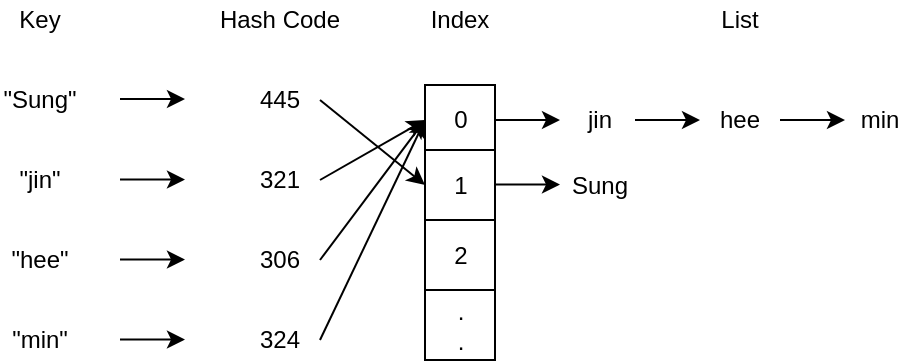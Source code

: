 <mxfile version="14.1.8" type="device"><diagram id="wmu8daM6BsqgYG0T3290" name="페이지-1"><mxGraphModel dx="1086" dy="806" grid="1" gridSize="10" guides="1" tooltips="1" connect="1" arrows="1" fold="1" page="1" pageScale="1" pageWidth="827" pageHeight="1169" math="0" shadow="0"><root><mxCell id="0"/><mxCell id="1" parent="0"/><mxCell id="Gl-eAtUrcrGEwb0xp8JT-1" value="Key" style="text;html=1;strokeColor=none;fillColor=none;align=center;verticalAlign=middle;whiteSpace=wrap;rounded=0;" vertex="1" parent="1"><mxGeometry x="180" y="230" width="40" height="20" as="geometry"/></mxCell><mxCell id="Gl-eAtUrcrGEwb0xp8JT-2" value="Hash Code" style="text;html=1;strokeColor=none;fillColor=none;align=center;verticalAlign=middle;whiteSpace=wrap;rounded=0;" vertex="1" parent="1"><mxGeometry x="280" y="230" width="80" height="20" as="geometry"/></mxCell><mxCell id="Gl-eAtUrcrGEwb0xp8JT-3" value="Index" style="text;html=1;strokeColor=none;fillColor=none;align=center;verticalAlign=middle;whiteSpace=wrap;rounded=0;" vertex="1" parent="1"><mxGeometry x="370" y="230" width="80" height="20" as="geometry"/></mxCell><mxCell id="Gl-eAtUrcrGEwb0xp8JT-4" value="List" style="text;html=1;strokeColor=none;fillColor=none;align=center;verticalAlign=middle;whiteSpace=wrap;rounded=0;" vertex="1" parent="1"><mxGeometry x="510" y="230" width="80" height="20" as="geometry"/></mxCell><mxCell id="Gl-eAtUrcrGEwb0xp8JT-6" value="&quot;Sung&quot;" style="text;html=1;strokeColor=none;fillColor=none;align=center;verticalAlign=middle;whiteSpace=wrap;rounded=0;" vertex="1" parent="1"><mxGeometry x="180" y="270" width="40" height="20" as="geometry"/></mxCell><mxCell id="Gl-eAtUrcrGEwb0xp8JT-7" value="&quot;jin&quot;" style="text;html=1;strokeColor=none;fillColor=none;align=center;verticalAlign=middle;whiteSpace=wrap;rounded=0;" vertex="1" parent="1"><mxGeometry x="180" y="310" width="40" height="20" as="geometry"/></mxCell><mxCell id="Gl-eAtUrcrGEwb0xp8JT-8" value="&quot;hee&quot;" style="text;html=1;strokeColor=none;fillColor=none;align=center;verticalAlign=middle;whiteSpace=wrap;rounded=0;" vertex="1" parent="1"><mxGeometry x="180" y="350" width="40" height="20" as="geometry"/></mxCell><mxCell id="Gl-eAtUrcrGEwb0xp8JT-9" value="&quot;min&quot;" style="text;html=1;strokeColor=none;fillColor=none;align=center;verticalAlign=middle;whiteSpace=wrap;rounded=0;" vertex="1" parent="1"><mxGeometry x="180" y="390" width="40" height="20" as="geometry"/></mxCell><mxCell id="Gl-eAtUrcrGEwb0xp8JT-10" value="445" style="text;html=1;strokeColor=none;fillColor=none;align=center;verticalAlign=middle;whiteSpace=wrap;rounded=0;" vertex="1" parent="1"><mxGeometry x="300" y="270" width="40" height="20" as="geometry"/></mxCell><mxCell id="Gl-eAtUrcrGEwb0xp8JT-11" value="321" style="text;html=1;strokeColor=none;fillColor=none;align=center;verticalAlign=middle;whiteSpace=wrap;rounded=0;" vertex="1" parent="1"><mxGeometry x="300" y="310" width="40" height="20" as="geometry"/></mxCell><mxCell id="Gl-eAtUrcrGEwb0xp8JT-12" value="306" style="text;html=1;strokeColor=none;fillColor=none;align=center;verticalAlign=middle;whiteSpace=wrap;rounded=0;" vertex="1" parent="1"><mxGeometry x="300" y="350" width="40" height="20" as="geometry"/></mxCell><mxCell id="Gl-eAtUrcrGEwb0xp8JT-13" value="324" style="text;html=1;strokeColor=none;fillColor=none;align=center;verticalAlign=middle;whiteSpace=wrap;rounded=0;" vertex="1" parent="1"><mxGeometry x="300" y="390" width="40" height="20" as="geometry"/></mxCell><mxCell id="Gl-eAtUrcrGEwb0xp8JT-14" value="0" style="whiteSpace=wrap;html=1;aspect=fixed;" vertex="1" parent="1"><mxGeometry x="392.5" y="272.5" width="35" height="35" as="geometry"/></mxCell><mxCell id="Gl-eAtUrcrGEwb0xp8JT-20" value="1" style="whiteSpace=wrap;html=1;aspect=fixed;" vertex="1" parent="1"><mxGeometry x="392.5" y="305" width="35" height="35" as="geometry"/></mxCell><mxCell id="Gl-eAtUrcrGEwb0xp8JT-21" value="2" style="whiteSpace=wrap;html=1;aspect=fixed;" vertex="1" parent="1"><mxGeometry x="392.5" y="340" width="35" height="35" as="geometry"/></mxCell><mxCell id="Gl-eAtUrcrGEwb0xp8JT-22" value=".&lt;br&gt;." style="whiteSpace=wrap;html=1;aspect=fixed;" vertex="1" parent="1"><mxGeometry x="392.5" y="375" width="35" height="35" as="geometry"/></mxCell><mxCell id="Gl-eAtUrcrGEwb0xp8JT-24" value="jin" style="text;html=1;strokeColor=none;fillColor=none;align=center;verticalAlign=middle;whiteSpace=wrap;rounded=0;" vertex="1" parent="1"><mxGeometry x="460" y="280" width="40" height="20" as="geometry"/></mxCell><mxCell id="Gl-eAtUrcrGEwb0xp8JT-25" value="hee" style="text;html=1;strokeColor=none;fillColor=none;align=center;verticalAlign=middle;whiteSpace=wrap;rounded=0;" vertex="1" parent="1"><mxGeometry x="530" y="280" width="40" height="20" as="geometry"/></mxCell><mxCell id="Gl-eAtUrcrGEwb0xp8JT-26" value="min" style="text;html=1;strokeColor=none;fillColor=none;align=center;verticalAlign=middle;whiteSpace=wrap;rounded=0;" vertex="1" parent="1"><mxGeometry x="600" y="280" width="40" height="20" as="geometry"/></mxCell><mxCell id="Gl-eAtUrcrGEwb0xp8JT-27" value="Sung" style="text;html=1;strokeColor=none;fillColor=none;align=center;verticalAlign=middle;whiteSpace=wrap;rounded=0;" vertex="1" parent="1"><mxGeometry x="460" y="312.5" width="40" height="20" as="geometry"/></mxCell><mxCell id="Gl-eAtUrcrGEwb0xp8JT-28" value="" style="endArrow=classic;html=1;entryX=0;entryY=0.5;entryDx=0;entryDy=0;exitX=1;exitY=0.5;exitDx=0;exitDy=0;" edge="1" parent="1" source="Gl-eAtUrcrGEwb0xp8JT-14" target="Gl-eAtUrcrGEwb0xp8JT-24"><mxGeometry width="50" height="50" relative="1" as="geometry"><mxPoint x="390" y="420" as="sourcePoint"/><mxPoint x="440" y="370" as="targetPoint"/></mxGeometry></mxCell><mxCell id="Gl-eAtUrcrGEwb0xp8JT-29" value="" style="endArrow=classic;html=1;entryX=0;entryY=0.5;entryDx=0;entryDy=0;exitX=1;exitY=0.5;exitDx=0;exitDy=0;" edge="1" parent="1"><mxGeometry width="50" height="50" relative="1" as="geometry"><mxPoint x="497.5" y="290" as="sourcePoint"/><mxPoint x="530.0" y="290" as="targetPoint"/></mxGeometry></mxCell><mxCell id="Gl-eAtUrcrGEwb0xp8JT-30" value="" style="endArrow=classic;html=1;entryX=0;entryY=0.5;entryDx=0;entryDy=0;exitX=1;exitY=0.5;exitDx=0;exitDy=0;" edge="1" parent="1"><mxGeometry width="50" height="50" relative="1" as="geometry"><mxPoint x="570" y="290" as="sourcePoint"/><mxPoint x="602.5" y="290" as="targetPoint"/></mxGeometry></mxCell><mxCell id="Gl-eAtUrcrGEwb0xp8JT-33" value="" style="endArrow=classic;html=1;entryX=0;entryY=0.5;entryDx=0;entryDy=0;exitX=1;exitY=0.5;exitDx=0;exitDy=0;" edge="1" parent="1"><mxGeometry width="50" height="50" relative="1" as="geometry"><mxPoint x="427.5" y="322.26" as="sourcePoint"/><mxPoint x="460.0" y="322.26" as="targetPoint"/></mxGeometry></mxCell><mxCell id="Gl-eAtUrcrGEwb0xp8JT-34" value="" style="endArrow=classic;html=1;entryX=0;entryY=0.5;entryDx=0;entryDy=0;exitX=1;exitY=0.5;exitDx=0;exitDy=0;" edge="1" parent="1"><mxGeometry width="50" height="50" relative="1" as="geometry"><mxPoint x="240" y="279.52" as="sourcePoint"/><mxPoint x="272.5" y="279.52" as="targetPoint"/></mxGeometry></mxCell><mxCell id="Gl-eAtUrcrGEwb0xp8JT-35" value="" style="endArrow=classic;html=1;entryX=0;entryY=0.5;entryDx=0;entryDy=0;exitX=1;exitY=0.5;exitDx=0;exitDy=0;" edge="1" parent="1"><mxGeometry width="50" height="50" relative="1" as="geometry"><mxPoint x="240" y="319.76" as="sourcePoint"/><mxPoint x="272.5" y="319.76" as="targetPoint"/></mxGeometry></mxCell><mxCell id="Gl-eAtUrcrGEwb0xp8JT-36" value="" style="endArrow=classic;html=1;entryX=0;entryY=0.5;entryDx=0;entryDy=0;exitX=1;exitY=0.5;exitDx=0;exitDy=0;" edge="1" parent="1"><mxGeometry width="50" height="50" relative="1" as="geometry"><mxPoint x="240" y="359.76" as="sourcePoint"/><mxPoint x="272.5" y="359.76" as="targetPoint"/></mxGeometry></mxCell><mxCell id="Gl-eAtUrcrGEwb0xp8JT-37" value="" style="endArrow=classic;html=1;entryX=0;entryY=0.5;entryDx=0;entryDy=0;exitX=1;exitY=0.5;exitDx=0;exitDy=0;" edge="1" parent="1"><mxGeometry width="50" height="50" relative="1" as="geometry"><mxPoint x="240" y="399.76" as="sourcePoint"/><mxPoint x="272.5" y="399.76" as="targetPoint"/></mxGeometry></mxCell><mxCell id="Gl-eAtUrcrGEwb0xp8JT-38" value="" style="endArrow=classic;html=1;exitX=1;exitY=0.5;exitDx=0;exitDy=0;entryX=0;entryY=0.5;entryDx=0;entryDy=0;" edge="1" parent="1" source="Gl-eAtUrcrGEwb0xp8JT-13" target="Gl-eAtUrcrGEwb0xp8JT-14"><mxGeometry width="50" height="50" relative="1" as="geometry"><mxPoint x="450" y="370" as="sourcePoint"/><mxPoint x="500" y="320" as="targetPoint"/></mxGeometry></mxCell><mxCell id="Gl-eAtUrcrGEwb0xp8JT-39" value="" style="endArrow=classic;html=1;exitX=1;exitY=0.5;exitDx=0;exitDy=0;entryX=0;entryY=0.5;entryDx=0;entryDy=0;" edge="1" parent="1" source="Gl-eAtUrcrGEwb0xp8JT-12" target="Gl-eAtUrcrGEwb0xp8JT-14"><mxGeometry width="50" height="50" relative="1" as="geometry"><mxPoint x="400" y="390" as="sourcePoint"/><mxPoint x="450" y="340" as="targetPoint"/></mxGeometry></mxCell><mxCell id="Gl-eAtUrcrGEwb0xp8JT-40" value="" style="endArrow=classic;html=1;exitX=1;exitY=0.5;exitDx=0;exitDy=0;entryX=0;entryY=0.5;entryDx=0;entryDy=0;" edge="1" parent="1" source="Gl-eAtUrcrGEwb0xp8JT-11" target="Gl-eAtUrcrGEwb0xp8JT-14"><mxGeometry width="50" height="50" relative="1" as="geometry"><mxPoint x="400" y="390" as="sourcePoint"/><mxPoint x="450" y="340" as="targetPoint"/></mxGeometry></mxCell><mxCell id="Gl-eAtUrcrGEwb0xp8JT-41" value="" style="endArrow=classic;html=1;exitX=1;exitY=0.5;exitDx=0;exitDy=0;entryX=0;entryY=0.5;entryDx=0;entryDy=0;" edge="1" parent="1" source="Gl-eAtUrcrGEwb0xp8JT-10" target="Gl-eAtUrcrGEwb0xp8JT-20"><mxGeometry width="50" height="50" relative="1" as="geometry"><mxPoint x="400" y="390" as="sourcePoint"/><mxPoint x="450" y="340" as="targetPoint"/></mxGeometry></mxCell></root></mxGraphModel></diagram></mxfile>